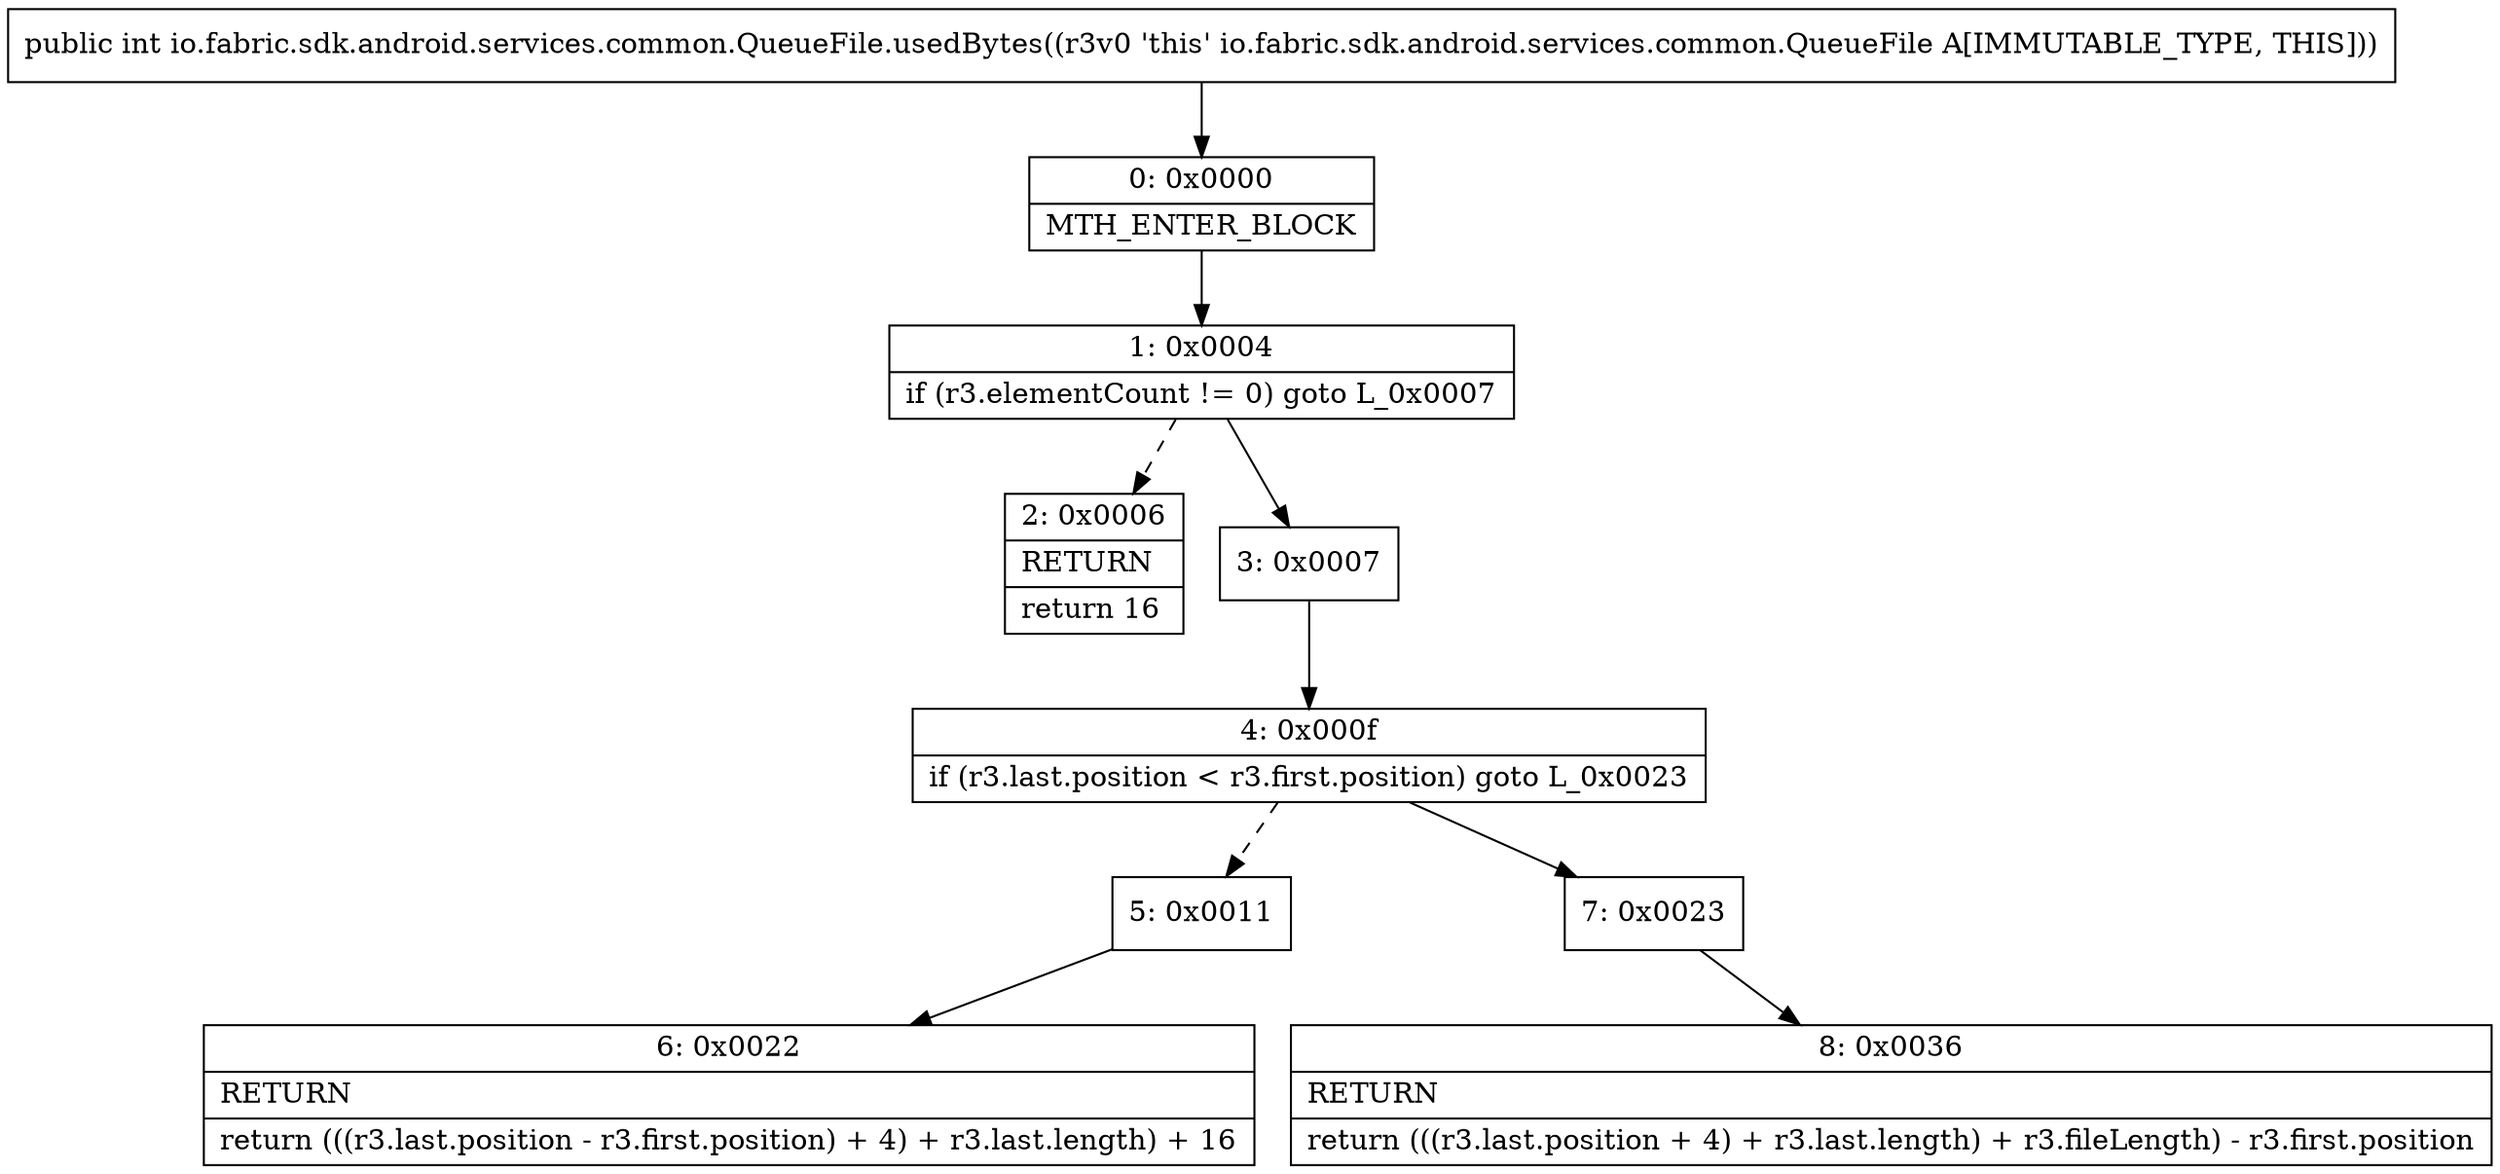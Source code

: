 digraph "CFG forio.fabric.sdk.android.services.common.QueueFile.usedBytes()I" {
Node_0 [shape=record,label="{0\:\ 0x0000|MTH_ENTER_BLOCK\l}"];
Node_1 [shape=record,label="{1\:\ 0x0004|if (r3.elementCount != 0) goto L_0x0007\l}"];
Node_2 [shape=record,label="{2\:\ 0x0006|RETURN\l|return 16\l}"];
Node_3 [shape=record,label="{3\:\ 0x0007}"];
Node_4 [shape=record,label="{4\:\ 0x000f|if (r3.last.position \< r3.first.position) goto L_0x0023\l}"];
Node_5 [shape=record,label="{5\:\ 0x0011}"];
Node_6 [shape=record,label="{6\:\ 0x0022|RETURN\l|return (((r3.last.position \- r3.first.position) + 4) + r3.last.length) + 16\l}"];
Node_7 [shape=record,label="{7\:\ 0x0023}"];
Node_8 [shape=record,label="{8\:\ 0x0036|RETURN\l|return (((r3.last.position + 4) + r3.last.length) + r3.fileLength) \- r3.first.position\l}"];
MethodNode[shape=record,label="{public int io.fabric.sdk.android.services.common.QueueFile.usedBytes((r3v0 'this' io.fabric.sdk.android.services.common.QueueFile A[IMMUTABLE_TYPE, THIS])) }"];
MethodNode -> Node_0;
Node_0 -> Node_1;
Node_1 -> Node_2[style=dashed];
Node_1 -> Node_3;
Node_3 -> Node_4;
Node_4 -> Node_5[style=dashed];
Node_4 -> Node_7;
Node_5 -> Node_6;
Node_7 -> Node_8;
}

